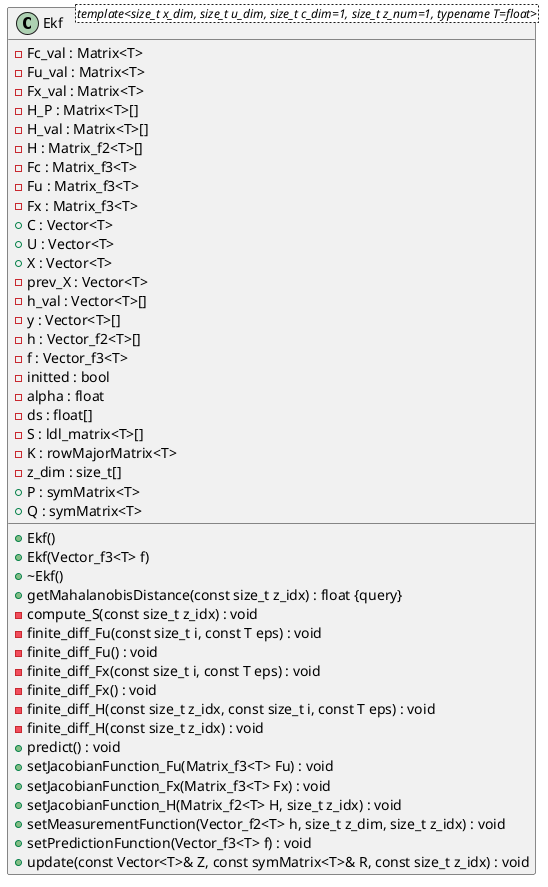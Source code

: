 @startuml





/' Objects '/

class Ekf <template<size_t x_dim, size_t u_dim, size_t c_dim=1, size_t z_num=1, typename T=float>> {
	+Ekf()
	+Ekf(Vector_f3<T> f)
	+~Ekf()
	-Fc_val : Matrix<T>
	-Fu_val : Matrix<T>
	-Fx_val : Matrix<T>
	-H_P : Matrix<T>[]
	-H_val : Matrix<T>[]
	-H : Matrix_f2<T>[]
	-Fc : Matrix_f3<T>
	-Fu : Matrix_f3<T>
	-Fx : Matrix_f3<T>
	+C : Vector<T>
	+U : Vector<T>
	+X : Vector<T>
	-prev_X : Vector<T>
	-h_val : Vector<T>[]
	-y : Vector<T>[]
	-h : Vector_f2<T>[]
	-f : Vector_f3<T>
	-initted : bool
	-alpha : float
	+getMahalanobisDistance(const size_t z_idx) : float {query}
	-ds : float[]
	-S : ldl_matrix<T>[]
	-K : rowMajorMatrix<T>
	-z_dim : size_t[]
	+P : symMatrix<T>
	+Q : symMatrix<T>
	-compute_S(const size_t z_idx) : void
	-finite_diff_Fu(const size_t i, const T eps) : void
	-finite_diff_Fu() : void
	-finite_diff_Fx(const size_t i, const T eps) : void
	-finite_diff_Fx() : void
	-finite_diff_H(const size_t z_idx, const size_t i, const T eps) : void
	-finite_diff_H(const size_t z_idx) : void
	+predict() : void
	+setJacobianFunction_Fu(Matrix_f3<T> Fu) : void
	+setJacobianFunction_Fx(Matrix_f3<T> Fx) : void
	+setJacobianFunction_H(Matrix_f2<T> H, size_t z_idx) : void
	+setMeasurementFunction(Vector_f2<T> h, size_t z_dim, size_t z_idx) : void
	+setPredictionFunction(Vector_f3<T> f) : void
	+update(const Vector<T>& Z, const symMatrix<T>& R, const size_t z_idx) : void
}





/' Inheritance relationships '/




/' Aggregation relationships '/





/' Nested objects '/



@enduml
